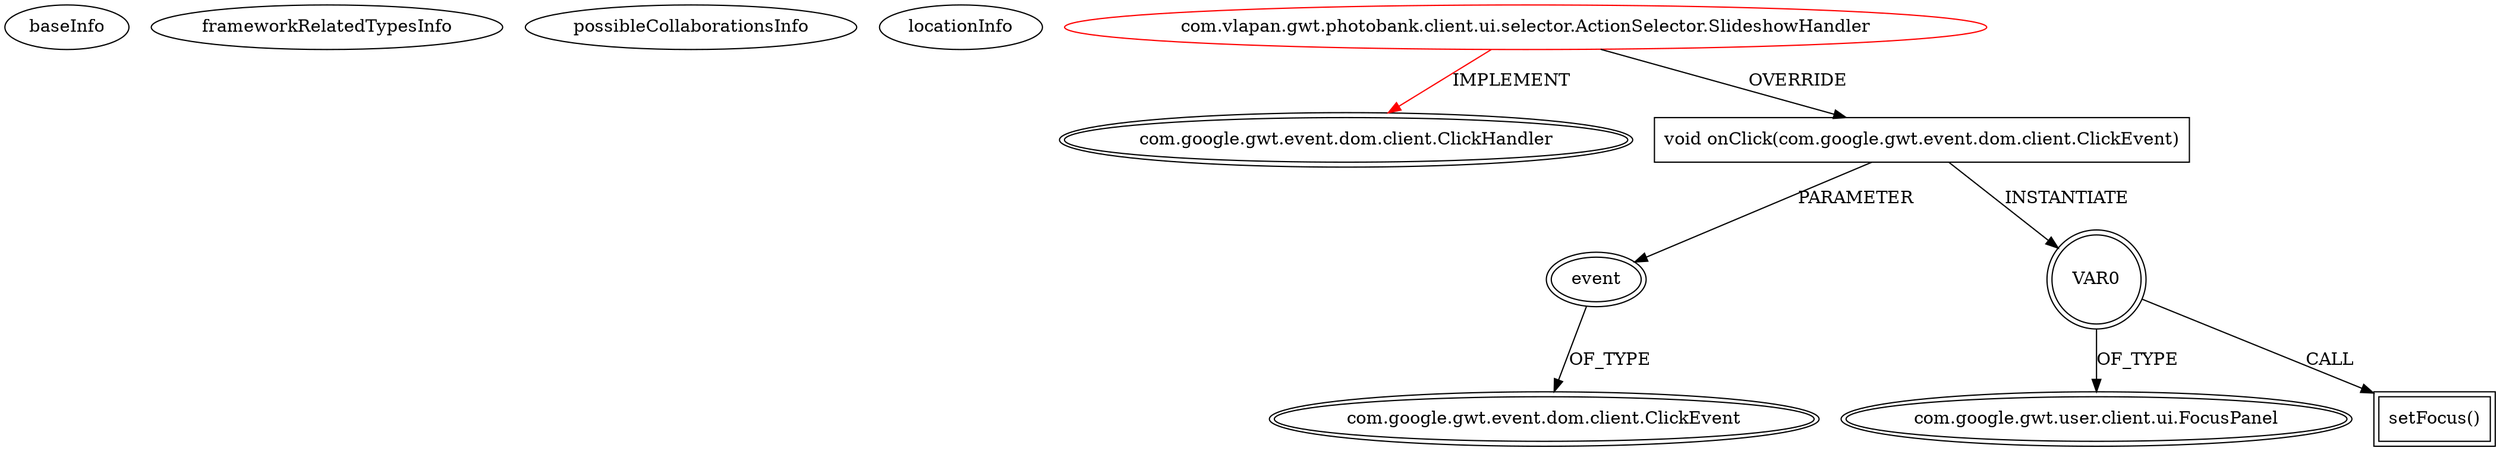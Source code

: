 digraph {
baseInfo[graphId=4636,category="extension_graph",isAnonymous=false,possibleRelation=false]
frameworkRelatedTypesInfo[0="com.google.gwt.event.dom.client.ClickHandler"]
possibleCollaborationsInfo[]
locationInfo[projectName="vlapan-PhotoBank",filePath="/vlapan-PhotoBank/PhotoBank-master/src/com/vlapan/gwt/photobank/client/ui/selector/ActionSelector.java",contextSignature="SlideshowHandler",graphId="4636"]
0[label="com.vlapan.gwt.photobank.client.ui.selector.ActionSelector.SlideshowHandler",vertexType="ROOT_CLIENT_CLASS_DECLARATION",isFrameworkType=false,color=red]
1[label="com.google.gwt.event.dom.client.ClickHandler",vertexType="FRAMEWORK_INTERFACE_TYPE",isFrameworkType=true,peripheries=2]
2[label="void onClick(com.google.gwt.event.dom.client.ClickEvent)",vertexType="OVERRIDING_METHOD_DECLARATION",isFrameworkType=false,shape=box]
3[label="event",vertexType="PARAMETER_DECLARATION",isFrameworkType=true,peripheries=2]
4[label="com.google.gwt.event.dom.client.ClickEvent",vertexType="FRAMEWORK_CLASS_TYPE",isFrameworkType=true,peripheries=2]
5[label="VAR0",vertexType="VARIABLE_EXPRESION",isFrameworkType=true,peripheries=2,shape=circle]
7[label="com.google.gwt.user.client.ui.FocusPanel",vertexType="FRAMEWORK_CLASS_TYPE",isFrameworkType=true,peripheries=2]
6[label="setFocus()",vertexType="INSIDE_CALL",isFrameworkType=true,peripheries=2,shape=box]
0->1[label="IMPLEMENT",color=red]
0->2[label="OVERRIDE"]
3->4[label="OF_TYPE"]
2->3[label="PARAMETER"]
2->5[label="INSTANTIATE"]
5->7[label="OF_TYPE"]
5->6[label="CALL"]
}
